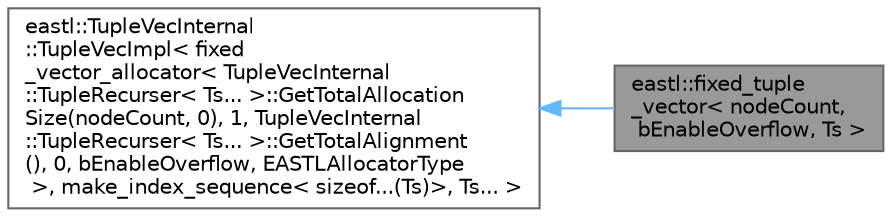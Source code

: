 digraph "eastl::fixed_tuple_vector&lt; nodeCount, bEnableOverflow, Ts &gt;"
{
 // LATEX_PDF_SIZE
  bgcolor="transparent";
  edge [fontname=Helvetica,fontsize=10,labelfontname=Helvetica,labelfontsize=10];
  node [fontname=Helvetica,fontsize=10,shape=box,height=0.2,width=0.4];
  rankdir="LR";
  Node1 [id="Node000001",label="eastl::fixed_tuple\l_vector\< nodeCount,\l bEnableOverflow, Ts \>",height=0.2,width=0.4,color="gray40", fillcolor="grey60", style="filled", fontcolor="black",tooltip=" "];
  Node2 -> Node1 [id="edge2_Node000001_Node000002",dir="back",color="steelblue1",style="solid",tooltip=" "];
  Node2 [id="Node000002",label="eastl::TupleVecInternal\l::TupleVecImpl\< fixed\l_vector_allocator\< TupleVecInternal\l::TupleRecurser\< Ts... \>::GetTotalAllocation\lSize(nodeCount, 0), 1, TupleVecInternal\l::TupleRecurser\< Ts... \>::GetTotalAlignment\l(), 0, bEnableOverflow, EASTLAllocatorType\l \>, make_index_sequence\< sizeof...(Ts)\>, Ts... \>",height=0.2,width=0.4,color="gray40", fillcolor="white", style="filled",URL="$classeastl_1_1_tuple_vec_internal_1_1_tuple_vec_impl.html",tooltip=" "];
}
